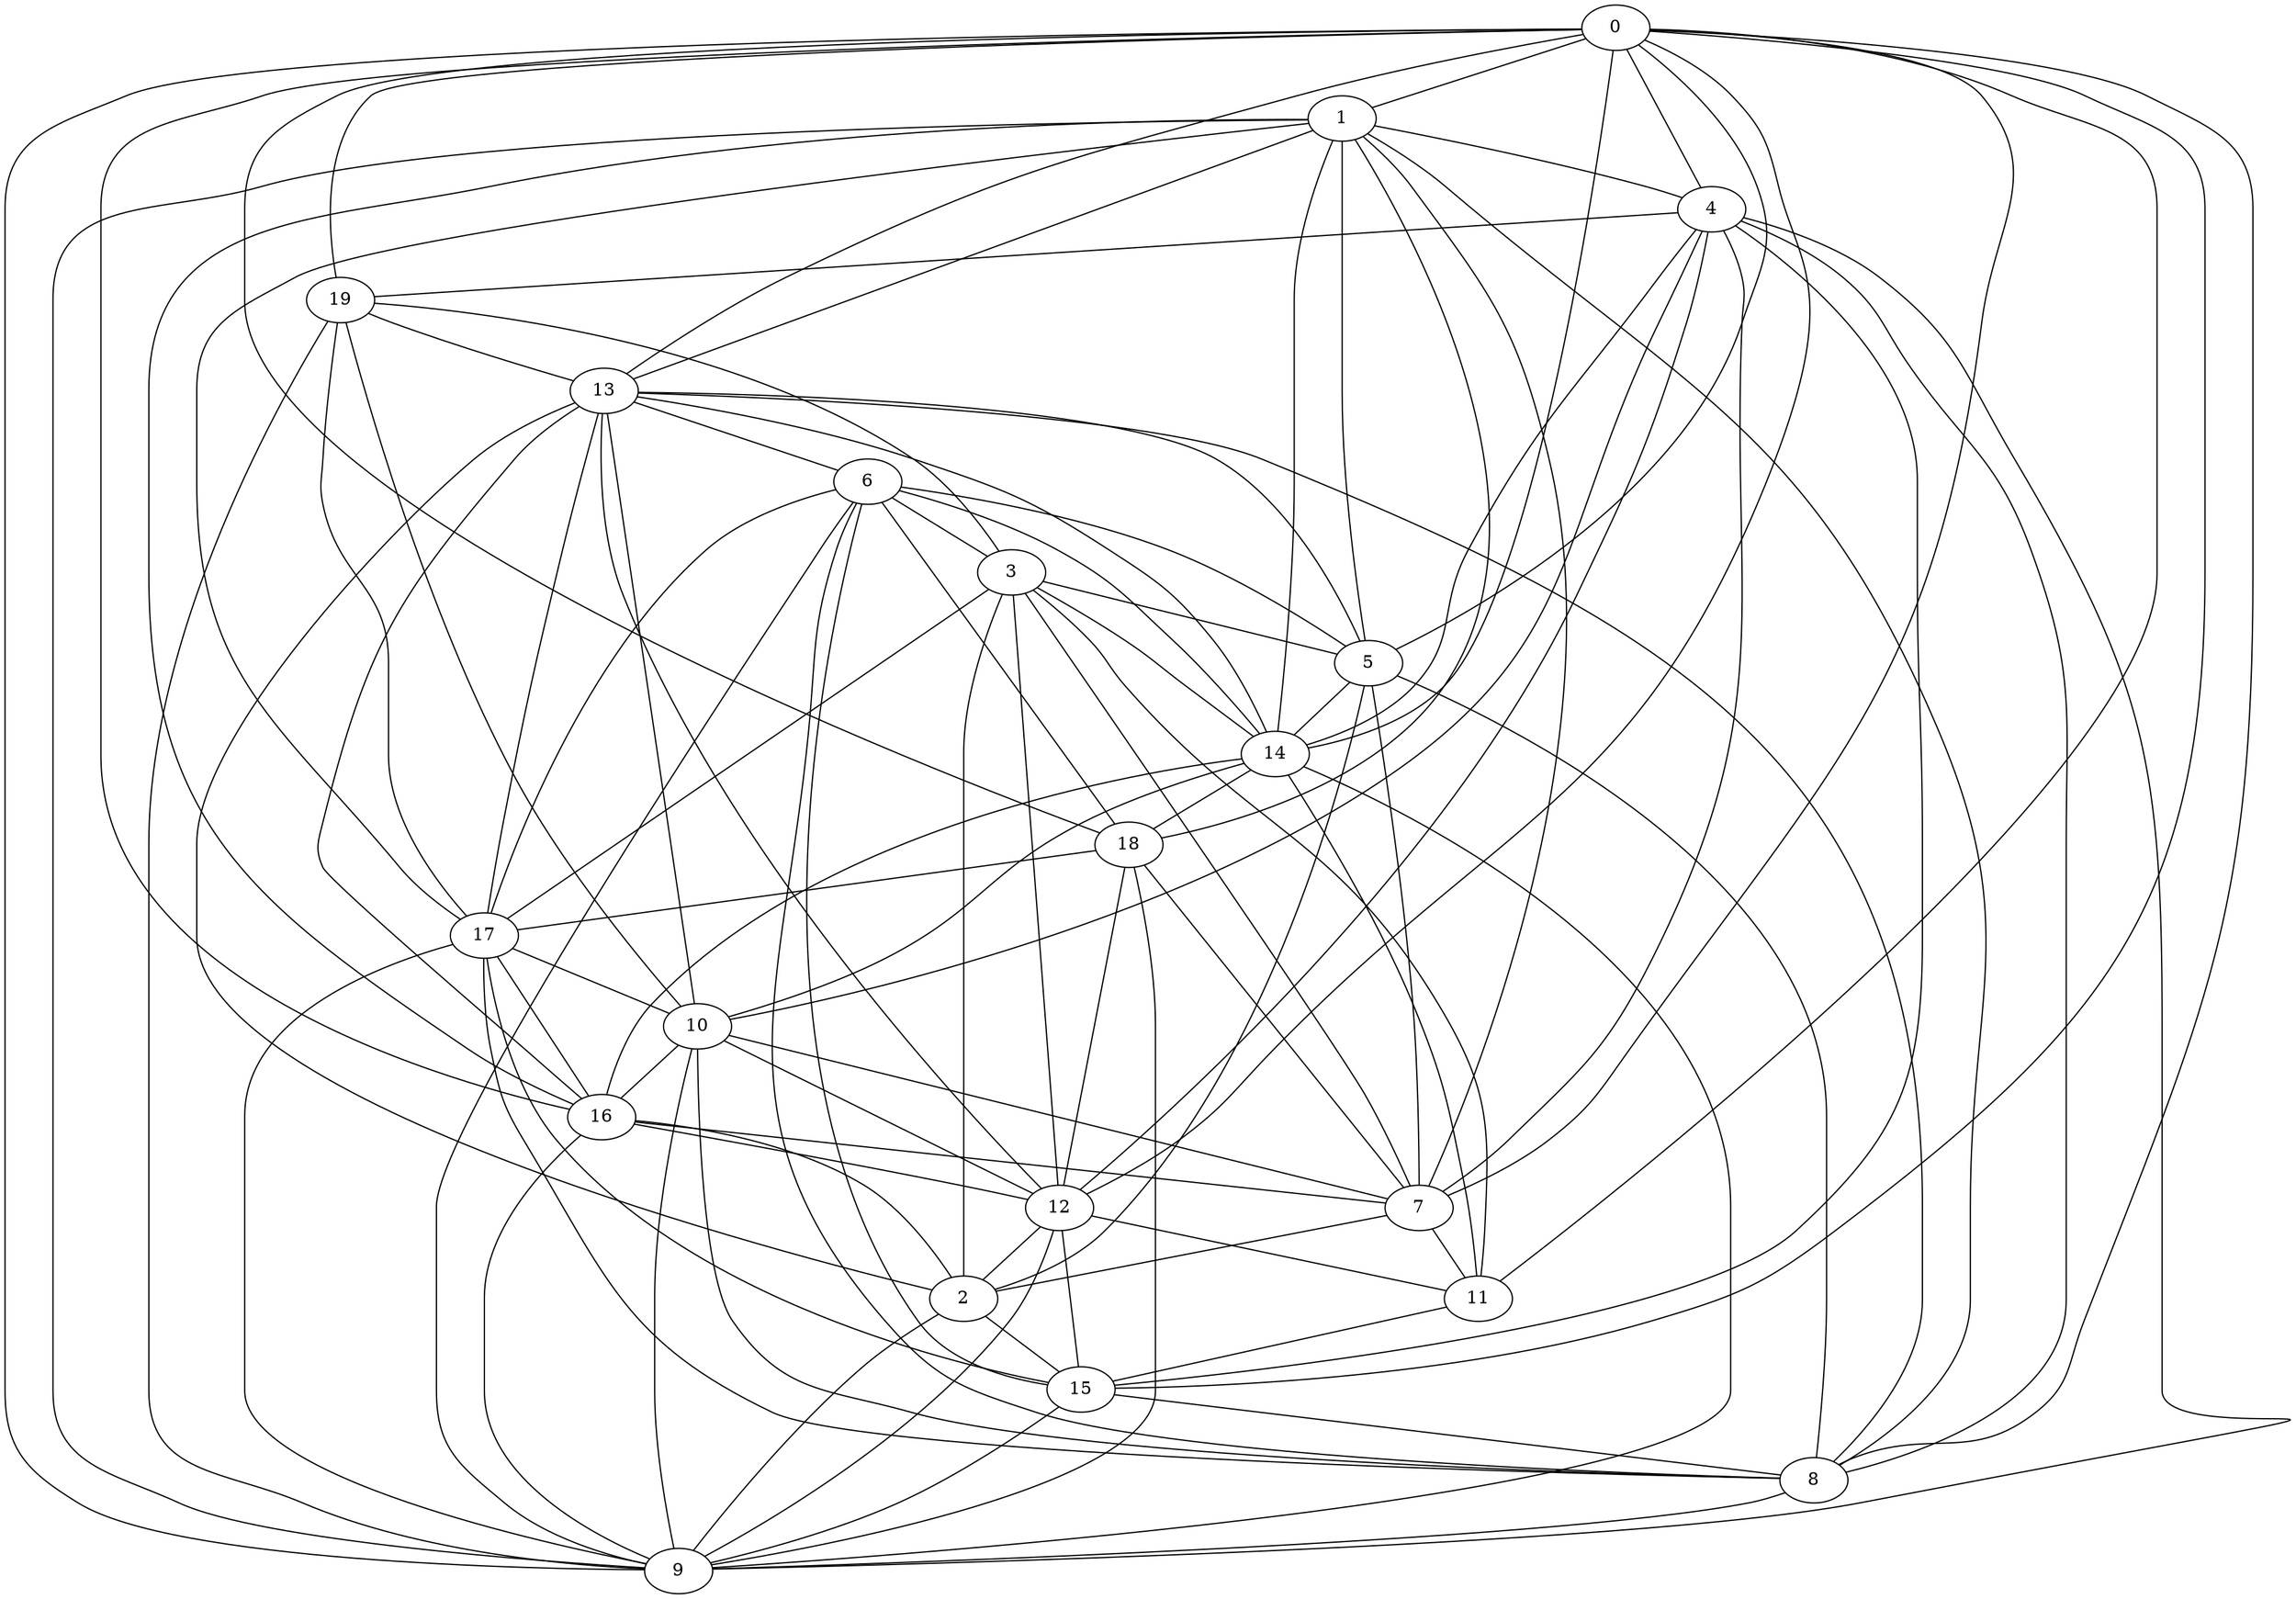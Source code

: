 graph G {
0;
1;
2;
3;
4;
5;
6;
7;
8;
9;
10;
11;
12;
13;
14;
15;
16;
17;
18;
19;
10--16 ;
2--3 ;
12--9 ;
10--4 ;
16--12 ;
4--19 ;
7--11 ;
0--18 ;
8--17 ;
19--13 ;
1--17 ;
4--0 ;
15--0 ;
18--1 ;
18--6 ;
1--9 ;
12--2 ;
1--8 ;
7--2 ;
2--13 ;
10--7 ;
5--0 ;
5--13 ;
13--10 ;
3--7 ;
9--17 ;
1--13 ;
9--2 ;
18--12 ;
6--17 ;
3--17 ;
12--11 ;
16--7 ;
15--4 ;
0--7 ;
8--9 ;
6--14 ;
3--5 ;
5--2 ;
6--3 ;
13--16 ;
0--19 ;
8--6 ;
17--13 ;
4--12 ;
4--14 ;
2--16 ;
2--15 ;
16--17 ;
9--18 ;
16--0 ;
1--4 ;
13--12 ;
6--9 ;
15--17 ;
14--13 ;
6--5 ;
0--11 ;
9--4 ;
14--1 ;
8--0 ;
14--18 ;
0--12 ;
8--10 ;
4--8 ;
19--17 ;
11--15 ;
8--5 ;
16--1 ;
7--1 ;
9--15 ;
12--10 ;
5--14 ;
7--4 ;
5--7 ;
3--19 ;
6--15 ;
12--15 ;
8--13 ;
5--1 ;
16--9 ;
15--8 ;
9--19 ;
14--9 ;
3--11 ;
13--6 ;
0--9 ;
17--10 ;
10--14 ;
9--10 ;
18--7 ;
14--11 ;
16--14 ;
18--17 ;
0--14 ;
3--14 ;
10--19 ;
0--1 ;
0--13 ;
3--12 ;
}
